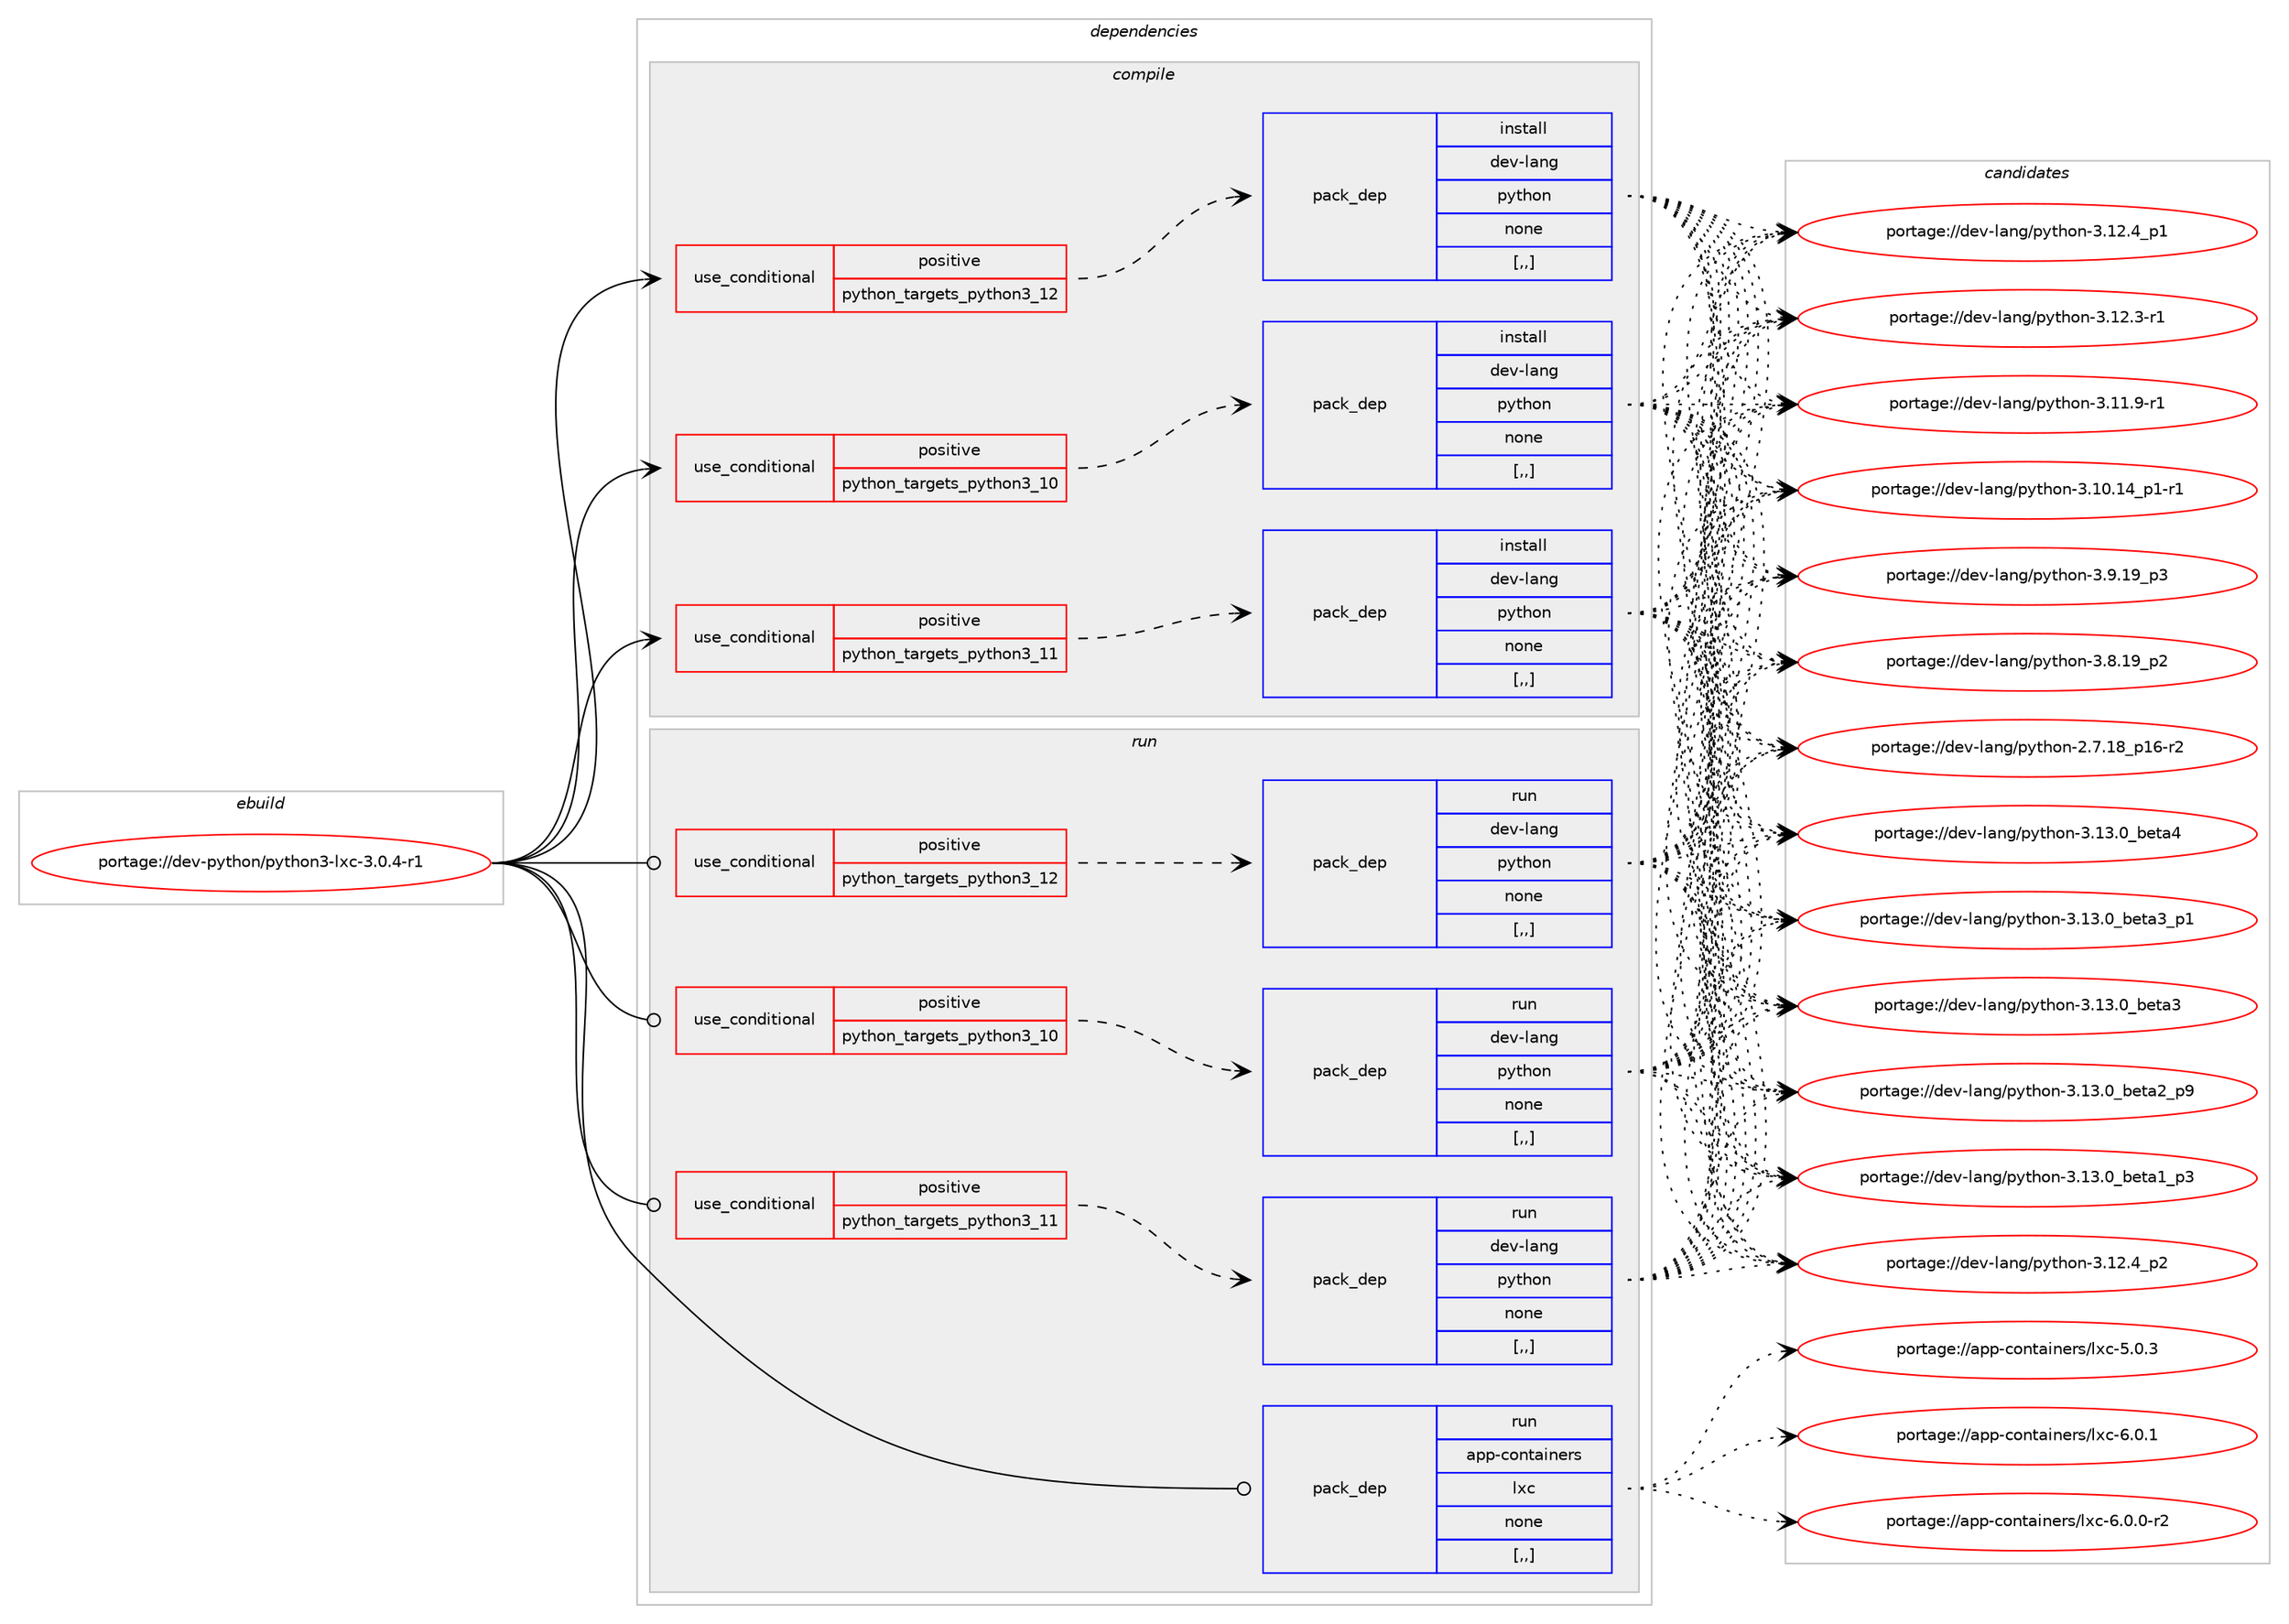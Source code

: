 digraph prolog {

# *************
# Graph options
# *************

newrank=true;
concentrate=true;
compound=true;
graph [rankdir=LR,fontname=Helvetica,fontsize=10,ranksep=1.5];#, ranksep=2.5, nodesep=0.2];
edge  [arrowhead=vee];
node  [fontname=Helvetica,fontsize=10];

# **********
# The ebuild
# **********

subgraph cluster_leftcol {
color=gray;
label=<<i>ebuild</i>>;
id [label="portage://dev-python/python3-lxc-3.0.4-r1", color=red, width=4, href="../dev-python/python3-lxc-3.0.4-r1.svg"];
}

# ****************
# The dependencies
# ****************

subgraph cluster_midcol {
color=gray;
label=<<i>dependencies</i>>;
subgraph cluster_compile {
fillcolor="#eeeeee";
style=filled;
label=<<i>compile</i>>;
subgraph cond38506 {
dependency160745 [label=<<TABLE BORDER="0" CELLBORDER="1" CELLSPACING="0" CELLPADDING="4"><TR><TD ROWSPAN="3" CELLPADDING="10">use_conditional</TD></TR><TR><TD>positive</TD></TR><TR><TD>python_targets_python3_10</TD></TR></TABLE>>, shape=none, color=red];
subgraph pack120968 {
dependency160746 [label=<<TABLE BORDER="0" CELLBORDER="1" CELLSPACING="0" CELLPADDING="4" WIDTH="220"><TR><TD ROWSPAN="6" CELLPADDING="30">pack_dep</TD></TR><TR><TD WIDTH="110">install</TD></TR><TR><TD>dev-lang</TD></TR><TR><TD>python</TD></TR><TR><TD>none</TD></TR><TR><TD>[,,]</TD></TR></TABLE>>, shape=none, color=blue];
}
dependency160745:e -> dependency160746:w [weight=20,style="dashed",arrowhead="vee"];
}
id:e -> dependency160745:w [weight=20,style="solid",arrowhead="vee"];
subgraph cond38507 {
dependency160747 [label=<<TABLE BORDER="0" CELLBORDER="1" CELLSPACING="0" CELLPADDING="4"><TR><TD ROWSPAN="3" CELLPADDING="10">use_conditional</TD></TR><TR><TD>positive</TD></TR><TR><TD>python_targets_python3_11</TD></TR></TABLE>>, shape=none, color=red];
subgraph pack120969 {
dependency160748 [label=<<TABLE BORDER="0" CELLBORDER="1" CELLSPACING="0" CELLPADDING="4" WIDTH="220"><TR><TD ROWSPAN="6" CELLPADDING="30">pack_dep</TD></TR><TR><TD WIDTH="110">install</TD></TR><TR><TD>dev-lang</TD></TR><TR><TD>python</TD></TR><TR><TD>none</TD></TR><TR><TD>[,,]</TD></TR></TABLE>>, shape=none, color=blue];
}
dependency160747:e -> dependency160748:w [weight=20,style="dashed",arrowhead="vee"];
}
id:e -> dependency160747:w [weight=20,style="solid",arrowhead="vee"];
subgraph cond38508 {
dependency160749 [label=<<TABLE BORDER="0" CELLBORDER="1" CELLSPACING="0" CELLPADDING="4"><TR><TD ROWSPAN="3" CELLPADDING="10">use_conditional</TD></TR><TR><TD>positive</TD></TR><TR><TD>python_targets_python3_12</TD></TR></TABLE>>, shape=none, color=red];
subgraph pack120970 {
dependency160750 [label=<<TABLE BORDER="0" CELLBORDER="1" CELLSPACING="0" CELLPADDING="4" WIDTH="220"><TR><TD ROWSPAN="6" CELLPADDING="30">pack_dep</TD></TR><TR><TD WIDTH="110">install</TD></TR><TR><TD>dev-lang</TD></TR><TR><TD>python</TD></TR><TR><TD>none</TD></TR><TR><TD>[,,]</TD></TR></TABLE>>, shape=none, color=blue];
}
dependency160749:e -> dependency160750:w [weight=20,style="dashed",arrowhead="vee"];
}
id:e -> dependency160749:w [weight=20,style="solid",arrowhead="vee"];
}
subgraph cluster_compileandrun {
fillcolor="#eeeeee";
style=filled;
label=<<i>compile and run</i>>;
}
subgraph cluster_run {
fillcolor="#eeeeee";
style=filled;
label=<<i>run</i>>;
subgraph cond38509 {
dependency160751 [label=<<TABLE BORDER="0" CELLBORDER="1" CELLSPACING="0" CELLPADDING="4"><TR><TD ROWSPAN="3" CELLPADDING="10">use_conditional</TD></TR><TR><TD>positive</TD></TR><TR><TD>python_targets_python3_10</TD></TR></TABLE>>, shape=none, color=red];
subgraph pack120971 {
dependency160752 [label=<<TABLE BORDER="0" CELLBORDER="1" CELLSPACING="0" CELLPADDING="4" WIDTH="220"><TR><TD ROWSPAN="6" CELLPADDING="30">pack_dep</TD></TR><TR><TD WIDTH="110">run</TD></TR><TR><TD>dev-lang</TD></TR><TR><TD>python</TD></TR><TR><TD>none</TD></TR><TR><TD>[,,]</TD></TR></TABLE>>, shape=none, color=blue];
}
dependency160751:e -> dependency160752:w [weight=20,style="dashed",arrowhead="vee"];
}
id:e -> dependency160751:w [weight=20,style="solid",arrowhead="odot"];
subgraph cond38510 {
dependency160753 [label=<<TABLE BORDER="0" CELLBORDER="1" CELLSPACING="0" CELLPADDING="4"><TR><TD ROWSPAN="3" CELLPADDING="10">use_conditional</TD></TR><TR><TD>positive</TD></TR><TR><TD>python_targets_python3_11</TD></TR></TABLE>>, shape=none, color=red];
subgraph pack120972 {
dependency160754 [label=<<TABLE BORDER="0" CELLBORDER="1" CELLSPACING="0" CELLPADDING="4" WIDTH="220"><TR><TD ROWSPAN="6" CELLPADDING="30">pack_dep</TD></TR><TR><TD WIDTH="110">run</TD></TR><TR><TD>dev-lang</TD></TR><TR><TD>python</TD></TR><TR><TD>none</TD></TR><TR><TD>[,,]</TD></TR></TABLE>>, shape=none, color=blue];
}
dependency160753:e -> dependency160754:w [weight=20,style="dashed",arrowhead="vee"];
}
id:e -> dependency160753:w [weight=20,style="solid",arrowhead="odot"];
subgraph cond38511 {
dependency160755 [label=<<TABLE BORDER="0" CELLBORDER="1" CELLSPACING="0" CELLPADDING="4"><TR><TD ROWSPAN="3" CELLPADDING="10">use_conditional</TD></TR><TR><TD>positive</TD></TR><TR><TD>python_targets_python3_12</TD></TR></TABLE>>, shape=none, color=red];
subgraph pack120973 {
dependency160756 [label=<<TABLE BORDER="0" CELLBORDER="1" CELLSPACING="0" CELLPADDING="4" WIDTH="220"><TR><TD ROWSPAN="6" CELLPADDING="30">pack_dep</TD></TR><TR><TD WIDTH="110">run</TD></TR><TR><TD>dev-lang</TD></TR><TR><TD>python</TD></TR><TR><TD>none</TD></TR><TR><TD>[,,]</TD></TR></TABLE>>, shape=none, color=blue];
}
dependency160755:e -> dependency160756:w [weight=20,style="dashed",arrowhead="vee"];
}
id:e -> dependency160755:w [weight=20,style="solid",arrowhead="odot"];
subgraph pack120974 {
dependency160757 [label=<<TABLE BORDER="0" CELLBORDER="1" CELLSPACING="0" CELLPADDING="4" WIDTH="220"><TR><TD ROWSPAN="6" CELLPADDING="30">pack_dep</TD></TR><TR><TD WIDTH="110">run</TD></TR><TR><TD>app-containers</TD></TR><TR><TD>lxc</TD></TR><TR><TD>none</TD></TR><TR><TD>[,,]</TD></TR></TABLE>>, shape=none, color=blue];
}
id:e -> dependency160757:w [weight=20,style="solid",arrowhead="odot"];
}
}

# **************
# The candidates
# **************

subgraph cluster_choices {
rank=same;
color=gray;
label=<<i>candidates</i>>;

subgraph choice120968 {
color=black;
nodesep=1;
choice1001011184510897110103471121211161041111104551464951464895981011169752 [label="portage://dev-lang/python-3.13.0_beta4", color=red, width=4,href="../dev-lang/python-3.13.0_beta4.svg"];
choice10010111845108971101034711212111610411111045514649514648959810111697519511249 [label="portage://dev-lang/python-3.13.0_beta3_p1", color=red, width=4,href="../dev-lang/python-3.13.0_beta3_p1.svg"];
choice1001011184510897110103471121211161041111104551464951464895981011169751 [label="portage://dev-lang/python-3.13.0_beta3", color=red, width=4,href="../dev-lang/python-3.13.0_beta3.svg"];
choice10010111845108971101034711212111610411111045514649514648959810111697509511257 [label="portage://dev-lang/python-3.13.0_beta2_p9", color=red, width=4,href="../dev-lang/python-3.13.0_beta2_p9.svg"];
choice10010111845108971101034711212111610411111045514649514648959810111697499511251 [label="portage://dev-lang/python-3.13.0_beta1_p3", color=red, width=4,href="../dev-lang/python-3.13.0_beta1_p3.svg"];
choice100101118451089711010347112121116104111110455146495046529511250 [label="portage://dev-lang/python-3.12.4_p2", color=red, width=4,href="../dev-lang/python-3.12.4_p2.svg"];
choice100101118451089711010347112121116104111110455146495046529511249 [label="portage://dev-lang/python-3.12.4_p1", color=red, width=4,href="../dev-lang/python-3.12.4_p1.svg"];
choice100101118451089711010347112121116104111110455146495046514511449 [label="portage://dev-lang/python-3.12.3-r1", color=red, width=4,href="../dev-lang/python-3.12.3-r1.svg"];
choice100101118451089711010347112121116104111110455146494946574511449 [label="portage://dev-lang/python-3.11.9-r1", color=red, width=4,href="../dev-lang/python-3.11.9-r1.svg"];
choice100101118451089711010347112121116104111110455146494846495295112494511449 [label="portage://dev-lang/python-3.10.14_p1-r1", color=red, width=4,href="../dev-lang/python-3.10.14_p1-r1.svg"];
choice100101118451089711010347112121116104111110455146574649579511251 [label="portage://dev-lang/python-3.9.19_p3", color=red, width=4,href="../dev-lang/python-3.9.19_p3.svg"];
choice100101118451089711010347112121116104111110455146564649579511250 [label="portage://dev-lang/python-3.8.19_p2", color=red, width=4,href="../dev-lang/python-3.8.19_p2.svg"];
choice100101118451089711010347112121116104111110455046554649569511249544511450 [label="portage://dev-lang/python-2.7.18_p16-r2", color=red, width=4,href="../dev-lang/python-2.7.18_p16-r2.svg"];
dependency160746:e -> choice1001011184510897110103471121211161041111104551464951464895981011169752:w [style=dotted,weight="100"];
dependency160746:e -> choice10010111845108971101034711212111610411111045514649514648959810111697519511249:w [style=dotted,weight="100"];
dependency160746:e -> choice1001011184510897110103471121211161041111104551464951464895981011169751:w [style=dotted,weight="100"];
dependency160746:e -> choice10010111845108971101034711212111610411111045514649514648959810111697509511257:w [style=dotted,weight="100"];
dependency160746:e -> choice10010111845108971101034711212111610411111045514649514648959810111697499511251:w [style=dotted,weight="100"];
dependency160746:e -> choice100101118451089711010347112121116104111110455146495046529511250:w [style=dotted,weight="100"];
dependency160746:e -> choice100101118451089711010347112121116104111110455146495046529511249:w [style=dotted,weight="100"];
dependency160746:e -> choice100101118451089711010347112121116104111110455146495046514511449:w [style=dotted,weight="100"];
dependency160746:e -> choice100101118451089711010347112121116104111110455146494946574511449:w [style=dotted,weight="100"];
dependency160746:e -> choice100101118451089711010347112121116104111110455146494846495295112494511449:w [style=dotted,weight="100"];
dependency160746:e -> choice100101118451089711010347112121116104111110455146574649579511251:w [style=dotted,weight="100"];
dependency160746:e -> choice100101118451089711010347112121116104111110455146564649579511250:w [style=dotted,weight="100"];
dependency160746:e -> choice100101118451089711010347112121116104111110455046554649569511249544511450:w [style=dotted,weight="100"];
}
subgraph choice120969 {
color=black;
nodesep=1;
choice1001011184510897110103471121211161041111104551464951464895981011169752 [label="portage://dev-lang/python-3.13.0_beta4", color=red, width=4,href="../dev-lang/python-3.13.0_beta4.svg"];
choice10010111845108971101034711212111610411111045514649514648959810111697519511249 [label="portage://dev-lang/python-3.13.0_beta3_p1", color=red, width=4,href="../dev-lang/python-3.13.0_beta3_p1.svg"];
choice1001011184510897110103471121211161041111104551464951464895981011169751 [label="portage://dev-lang/python-3.13.0_beta3", color=red, width=4,href="../dev-lang/python-3.13.0_beta3.svg"];
choice10010111845108971101034711212111610411111045514649514648959810111697509511257 [label="portage://dev-lang/python-3.13.0_beta2_p9", color=red, width=4,href="../dev-lang/python-3.13.0_beta2_p9.svg"];
choice10010111845108971101034711212111610411111045514649514648959810111697499511251 [label="portage://dev-lang/python-3.13.0_beta1_p3", color=red, width=4,href="../dev-lang/python-3.13.0_beta1_p3.svg"];
choice100101118451089711010347112121116104111110455146495046529511250 [label="portage://dev-lang/python-3.12.4_p2", color=red, width=4,href="../dev-lang/python-3.12.4_p2.svg"];
choice100101118451089711010347112121116104111110455146495046529511249 [label="portage://dev-lang/python-3.12.4_p1", color=red, width=4,href="../dev-lang/python-3.12.4_p1.svg"];
choice100101118451089711010347112121116104111110455146495046514511449 [label="portage://dev-lang/python-3.12.3-r1", color=red, width=4,href="../dev-lang/python-3.12.3-r1.svg"];
choice100101118451089711010347112121116104111110455146494946574511449 [label="portage://dev-lang/python-3.11.9-r1", color=red, width=4,href="../dev-lang/python-3.11.9-r1.svg"];
choice100101118451089711010347112121116104111110455146494846495295112494511449 [label="portage://dev-lang/python-3.10.14_p1-r1", color=red, width=4,href="../dev-lang/python-3.10.14_p1-r1.svg"];
choice100101118451089711010347112121116104111110455146574649579511251 [label="portage://dev-lang/python-3.9.19_p3", color=red, width=4,href="../dev-lang/python-3.9.19_p3.svg"];
choice100101118451089711010347112121116104111110455146564649579511250 [label="portage://dev-lang/python-3.8.19_p2", color=red, width=4,href="../dev-lang/python-3.8.19_p2.svg"];
choice100101118451089711010347112121116104111110455046554649569511249544511450 [label="portage://dev-lang/python-2.7.18_p16-r2", color=red, width=4,href="../dev-lang/python-2.7.18_p16-r2.svg"];
dependency160748:e -> choice1001011184510897110103471121211161041111104551464951464895981011169752:w [style=dotted,weight="100"];
dependency160748:e -> choice10010111845108971101034711212111610411111045514649514648959810111697519511249:w [style=dotted,weight="100"];
dependency160748:e -> choice1001011184510897110103471121211161041111104551464951464895981011169751:w [style=dotted,weight="100"];
dependency160748:e -> choice10010111845108971101034711212111610411111045514649514648959810111697509511257:w [style=dotted,weight="100"];
dependency160748:e -> choice10010111845108971101034711212111610411111045514649514648959810111697499511251:w [style=dotted,weight="100"];
dependency160748:e -> choice100101118451089711010347112121116104111110455146495046529511250:w [style=dotted,weight="100"];
dependency160748:e -> choice100101118451089711010347112121116104111110455146495046529511249:w [style=dotted,weight="100"];
dependency160748:e -> choice100101118451089711010347112121116104111110455146495046514511449:w [style=dotted,weight="100"];
dependency160748:e -> choice100101118451089711010347112121116104111110455146494946574511449:w [style=dotted,weight="100"];
dependency160748:e -> choice100101118451089711010347112121116104111110455146494846495295112494511449:w [style=dotted,weight="100"];
dependency160748:e -> choice100101118451089711010347112121116104111110455146574649579511251:w [style=dotted,weight="100"];
dependency160748:e -> choice100101118451089711010347112121116104111110455146564649579511250:w [style=dotted,weight="100"];
dependency160748:e -> choice100101118451089711010347112121116104111110455046554649569511249544511450:w [style=dotted,weight="100"];
}
subgraph choice120970 {
color=black;
nodesep=1;
choice1001011184510897110103471121211161041111104551464951464895981011169752 [label="portage://dev-lang/python-3.13.0_beta4", color=red, width=4,href="../dev-lang/python-3.13.0_beta4.svg"];
choice10010111845108971101034711212111610411111045514649514648959810111697519511249 [label="portage://dev-lang/python-3.13.0_beta3_p1", color=red, width=4,href="../dev-lang/python-3.13.0_beta3_p1.svg"];
choice1001011184510897110103471121211161041111104551464951464895981011169751 [label="portage://dev-lang/python-3.13.0_beta3", color=red, width=4,href="../dev-lang/python-3.13.0_beta3.svg"];
choice10010111845108971101034711212111610411111045514649514648959810111697509511257 [label="portage://dev-lang/python-3.13.0_beta2_p9", color=red, width=4,href="../dev-lang/python-3.13.0_beta2_p9.svg"];
choice10010111845108971101034711212111610411111045514649514648959810111697499511251 [label="portage://dev-lang/python-3.13.0_beta1_p3", color=red, width=4,href="../dev-lang/python-3.13.0_beta1_p3.svg"];
choice100101118451089711010347112121116104111110455146495046529511250 [label="portage://dev-lang/python-3.12.4_p2", color=red, width=4,href="../dev-lang/python-3.12.4_p2.svg"];
choice100101118451089711010347112121116104111110455146495046529511249 [label="portage://dev-lang/python-3.12.4_p1", color=red, width=4,href="../dev-lang/python-3.12.4_p1.svg"];
choice100101118451089711010347112121116104111110455146495046514511449 [label="portage://dev-lang/python-3.12.3-r1", color=red, width=4,href="../dev-lang/python-3.12.3-r1.svg"];
choice100101118451089711010347112121116104111110455146494946574511449 [label="portage://dev-lang/python-3.11.9-r1", color=red, width=4,href="../dev-lang/python-3.11.9-r1.svg"];
choice100101118451089711010347112121116104111110455146494846495295112494511449 [label="portage://dev-lang/python-3.10.14_p1-r1", color=red, width=4,href="../dev-lang/python-3.10.14_p1-r1.svg"];
choice100101118451089711010347112121116104111110455146574649579511251 [label="portage://dev-lang/python-3.9.19_p3", color=red, width=4,href="../dev-lang/python-3.9.19_p3.svg"];
choice100101118451089711010347112121116104111110455146564649579511250 [label="portage://dev-lang/python-3.8.19_p2", color=red, width=4,href="../dev-lang/python-3.8.19_p2.svg"];
choice100101118451089711010347112121116104111110455046554649569511249544511450 [label="portage://dev-lang/python-2.7.18_p16-r2", color=red, width=4,href="../dev-lang/python-2.7.18_p16-r2.svg"];
dependency160750:e -> choice1001011184510897110103471121211161041111104551464951464895981011169752:w [style=dotted,weight="100"];
dependency160750:e -> choice10010111845108971101034711212111610411111045514649514648959810111697519511249:w [style=dotted,weight="100"];
dependency160750:e -> choice1001011184510897110103471121211161041111104551464951464895981011169751:w [style=dotted,weight="100"];
dependency160750:e -> choice10010111845108971101034711212111610411111045514649514648959810111697509511257:w [style=dotted,weight="100"];
dependency160750:e -> choice10010111845108971101034711212111610411111045514649514648959810111697499511251:w [style=dotted,weight="100"];
dependency160750:e -> choice100101118451089711010347112121116104111110455146495046529511250:w [style=dotted,weight="100"];
dependency160750:e -> choice100101118451089711010347112121116104111110455146495046529511249:w [style=dotted,weight="100"];
dependency160750:e -> choice100101118451089711010347112121116104111110455146495046514511449:w [style=dotted,weight="100"];
dependency160750:e -> choice100101118451089711010347112121116104111110455146494946574511449:w [style=dotted,weight="100"];
dependency160750:e -> choice100101118451089711010347112121116104111110455146494846495295112494511449:w [style=dotted,weight="100"];
dependency160750:e -> choice100101118451089711010347112121116104111110455146574649579511251:w [style=dotted,weight="100"];
dependency160750:e -> choice100101118451089711010347112121116104111110455146564649579511250:w [style=dotted,weight="100"];
dependency160750:e -> choice100101118451089711010347112121116104111110455046554649569511249544511450:w [style=dotted,weight="100"];
}
subgraph choice120971 {
color=black;
nodesep=1;
choice1001011184510897110103471121211161041111104551464951464895981011169752 [label="portage://dev-lang/python-3.13.0_beta4", color=red, width=4,href="../dev-lang/python-3.13.0_beta4.svg"];
choice10010111845108971101034711212111610411111045514649514648959810111697519511249 [label="portage://dev-lang/python-3.13.0_beta3_p1", color=red, width=4,href="../dev-lang/python-3.13.0_beta3_p1.svg"];
choice1001011184510897110103471121211161041111104551464951464895981011169751 [label="portage://dev-lang/python-3.13.0_beta3", color=red, width=4,href="../dev-lang/python-3.13.0_beta3.svg"];
choice10010111845108971101034711212111610411111045514649514648959810111697509511257 [label="portage://dev-lang/python-3.13.0_beta2_p9", color=red, width=4,href="../dev-lang/python-3.13.0_beta2_p9.svg"];
choice10010111845108971101034711212111610411111045514649514648959810111697499511251 [label="portage://dev-lang/python-3.13.0_beta1_p3", color=red, width=4,href="../dev-lang/python-3.13.0_beta1_p3.svg"];
choice100101118451089711010347112121116104111110455146495046529511250 [label="portage://dev-lang/python-3.12.4_p2", color=red, width=4,href="../dev-lang/python-3.12.4_p2.svg"];
choice100101118451089711010347112121116104111110455146495046529511249 [label="portage://dev-lang/python-3.12.4_p1", color=red, width=4,href="../dev-lang/python-3.12.4_p1.svg"];
choice100101118451089711010347112121116104111110455146495046514511449 [label="portage://dev-lang/python-3.12.3-r1", color=red, width=4,href="../dev-lang/python-3.12.3-r1.svg"];
choice100101118451089711010347112121116104111110455146494946574511449 [label="portage://dev-lang/python-3.11.9-r1", color=red, width=4,href="../dev-lang/python-3.11.9-r1.svg"];
choice100101118451089711010347112121116104111110455146494846495295112494511449 [label="portage://dev-lang/python-3.10.14_p1-r1", color=red, width=4,href="../dev-lang/python-3.10.14_p1-r1.svg"];
choice100101118451089711010347112121116104111110455146574649579511251 [label="portage://dev-lang/python-3.9.19_p3", color=red, width=4,href="../dev-lang/python-3.9.19_p3.svg"];
choice100101118451089711010347112121116104111110455146564649579511250 [label="portage://dev-lang/python-3.8.19_p2", color=red, width=4,href="../dev-lang/python-3.8.19_p2.svg"];
choice100101118451089711010347112121116104111110455046554649569511249544511450 [label="portage://dev-lang/python-2.7.18_p16-r2", color=red, width=4,href="../dev-lang/python-2.7.18_p16-r2.svg"];
dependency160752:e -> choice1001011184510897110103471121211161041111104551464951464895981011169752:w [style=dotted,weight="100"];
dependency160752:e -> choice10010111845108971101034711212111610411111045514649514648959810111697519511249:w [style=dotted,weight="100"];
dependency160752:e -> choice1001011184510897110103471121211161041111104551464951464895981011169751:w [style=dotted,weight="100"];
dependency160752:e -> choice10010111845108971101034711212111610411111045514649514648959810111697509511257:w [style=dotted,weight="100"];
dependency160752:e -> choice10010111845108971101034711212111610411111045514649514648959810111697499511251:w [style=dotted,weight="100"];
dependency160752:e -> choice100101118451089711010347112121116104111110455146495046529511250:w [style=dotted,weight="100"];
dependency160752:e -> choice100101118451089711010347112121116104111110455146495046529511249:w [style=dotted,weight="100"];
dependency160752:e -> choice100101118451089711010347112121116104111110455146495046514511449:w [style=dotted,weight="100"];
dependency160752:e -> choice100101118451089711010347112121116104111110455146494946574511449:w [style=dotted,weight="100"];
dependency160752:e -> choice100101118451089711010347112121116104111110455146494846495295112494511449:w [style=dotted,weight="100"];
dependency160752:e -> choice100101118451089711010347112121116104111110455146574649579511251:w [style=dotted,weight="100"];
dependency160752:e -> choice100101118451089711010347112121116104111110455146564649579511250:w [style=dotted,weight="100"];
dependency160752:e -> choice100101118451089711010347112121116104111110455046554649569511249544511450:w [style=dotted,weight="100"];
}
subgraph choice120972 {
color=black;
nodesep=1;
choice1001011184510897110103471121211161041111104551464951464895981011169752 [label="portage://dev-lang/python-3.13.0_beta4", color=red, width=4,href="../dev-lang/python-3.13.0_beta4.svg"];
choice10010111845108971101034711212111610411111045514649514648959810111697519511249 [label="portage://dev-lang/python-3.13.0_beta3_p1", color=red, width=4,href="../dev-lang/python-3.13.0_beta3_p1.svg"];
choice1001011184510897110103471121211161041111104551464951464895981011169751 [label="portage://dev-lang/python-3.13.0_beta3", color=red, width=4,href="../dev-lang/python-3.13.0_beta3.svg"];
choice10010111845108971101034711212111610411111045514649514648959810111697509511257 [label="portage://dev-lang/python-3.13.0_beta2_p9", color=red, width=4,href="../dev-lang/python-3.13.0_beta2_p9.svg"];
choice10010111845108971101034711212111610411111045514649514648959810111697499511251 [label="portage://dev-lang/python-3.13.0_beta1_p3", color=red, width=4,href="../dev-lang/python-3.13.0_beta1_p3.svg"];
choice100101118451089711010347112121116104111110455146495046529511250 [label="portage://dev-lang/python-3.12.4_p2", color=red, width=4,href="../dev-lang/python-3.12.4_p2.svg"];
choice100101118451089711010347112121116104111110455146495046529511249 [label="portage://dev-lang/python-3.12.4_p1", color=red, width=4,href="../dev-lang/python-3.12.4_p1.svg"];
choice100101118451089711010347112121116104111110455146495046514511449 [label="portage://dev-lang/python-3.12.3-r1", color=red, width=4,href="../dev-lang/python-3.12.3-r1.svg"];
choice100101118451089711010347112121116104111110455146494946574511449 [label="portage://dev-lang/python-3.11.9-r1", color=red, width=4,href="../dev-lang/python-3.11.9-r1.svg"];
choice100101118451089711010347112121116104111110455146494846495295112494511449 [label="portage://dev-lang/python-3.10.14_p1-r1", color=red, width=4,href="../dev-lang/python-3.10.14_p1-r1.svg"];
choice100101118451089711010347112121116104111110455146574649579511251 [label="portage://dev-lang/python-3.9.19_p3", color=red, width=4,href="../dev-lang/python-3.9.19_p3.svg"];
choice100101118451089711010347112121116104111110455146564649579511250 [label="portage://dev-lang/python-3.8.19_p2", color=red, width=4,href="../dev-lang/python-3.8.19_p2.svg"];
choice100101118451089711010347112121116104111110455046554649569511249544511450 [label="portage://dev-lang/python-2.7.18_p16-r2", color=red, width=4,href="../dev-lang/python-2.7.18_p16-r2.svg"];
dependency160754:e -> choice1001011184510897110103471121211161041111104551464951464895981011169752:w [style=dotted,weight="100"];
dependency160754:e -> choice10010111845108971101034711212111610411111045514649514648959810111697519511249:w [style=dotted,weight="100"];
dependency160754:e -> choice1001011184510897110103471121211161041111104551464951464895981011169751:w [style=dotted,weight="100"];
dependency160754:e -> choice10010111845108971101034711212111610411111045514649514648959810111697509511257:w [style=dotted,weight="100"];
dependency160754:e -> choice10010111845108971101034711212111610411111045514649514648959810111697499511251:w [style=dotted,weight="100"];
dependency160754:e -> choice100101118451089711010347112121116104111110455146495046529511250:w [style=dotted,weight="100"];
dependency160754:e -> choice100101118451089711010347112121116104111110455146495046529511249:w [style=dotted,weight="100"];
dependency160754:e -> choice100101118451089711010347112121116104111110455146495046514511449:w [style=dotted,weight="100"];
dependency160754:e -> choice100101118451089711010347112121116104111110455146494946574511449:w [style=dotted,weight="100"];
dependency160754:e -> choice100101118451089711010347112121116104111110455146494846495295112494511449:w [style=dotted,weight="100"];
dependency160754:e -> choice100101118451089711010347112121116104111110455146574649579511251:w [style=dotted,weight="100"];
dependency160754:e -> choice100101118451089711010347112121116104111110455146564649579511250:w [style=dotted,weight="100"];
dependency160754:e -> choice100101118451089711010347112121116104111110455046554649569511249544511450:w [style=dotted,weight="100"];
}
subgraph choice120973 {
color=black;
nodesep=1;
choice1001011184510897110103471121211161041111104551464951464895981011169752 [label="portage://dev-lang/python-3.13.0_beta4", color=red, width=4,href="../dev-lang/python-3.13.0_beta4.svg"];
choice10010111845108971101034711212111610411111045514649514648959810111697519511249 [label="portage://dev-lang/python-3.13.0_beta3_p1", color=red, width=4,href="../dev-lang/python-3.13.0_beta3_p1.svg"];
choice1001011184510897110103471121211161041111104551464951464895981011169751 [label="portage://dev-lang/python-3.13.0_beta3", color=red, width=4,href="../dev-lang/python-3.13.0_beta3.svg"];
choice10010111845108971101034711212111610411111045514649514648959810111697509511257 [label="portage://dev-lang/python-3.13.0_beta2_p9", color=red, width=4,href="../dev-lang/python-3.13.0_beta2_p9.svg"];
choice10010111845108971101034711212111610411111045514649514648959810111697499511251 [label="portage://dev-lang/python-3.13.0_beta1_p3", color=red, width=4,href="../dev-lang/python-3.13.0_beta1_p3.svg"];
choice100101118451089711010347112121116104111110455146495046529511250 [label="portage://dev-lang/python-3.12.4_p2", color=red, width=4,href="../dev-lang/python-3.12.4_p2.svg"];
choice100101118451089711010347112121116104111110455146495046529511249 [label="portage://dev-lang/python-3.12.4_p1", color=red, width=4,href="../dev-lang/python-3.12.4_p1.svg"];
choice100101118451089711010347112121116104111110455146495046514511449 [label="portage://dev-lang/python-3.12.3-r1", color=red, width=4,href="../dev-lang/python-3.12.3-r1.svg"];
choice100101118451089711010347112121116104111110455146494946574511449 [label="portage://dev-lang/python-3.11.9-r1", color=red, width=4,href="../dev-lang/python-3.11.9-r1.svg"];
choice100101118451089711010347112121116104111110455146494846495295112494511449 [label="portage://dev-lang/python-3.10.14_p1-r1", color=red, width=4,href="../dev-lang/python-3.10.14_p1-r1.svg"];
choice100101118451089711010347112121116104111110455146574649579511251 [label="portage://dev-lang/python-3.9.19_p3", color=red, width=4,href="../dev-lang/python-3.9.19_p3.svg"];
choice100101118451089711010347112121116104111110455146564649579511250 [label="portage://dev-lang/python-3.8.19_p2", color=red, width=4,href="../dev-lang/python-3.8.19_p2.svg"];
choice100101118451089711010347112121116104111110455046554649569511249544511450 [label="portage://dev-lang/python-2.7.18_p16-r2", color=red, width=4,href="../dev-lang/python-2.7.18_p16-r2.svg"];
dependency160756:e -> choice1001011184510897110103471121211161041111104551464951464895981011169752:w [style=dotted,weight="100"];
dependency160756:e -> choice10010111845108971101034711212111610411111045514649514648959810111697519511249:w [style=dotted,weight="100"];
dependency160756:e -> choice1001011184510897110103471121211161041111104551464951464895981011169751:w [style=dotted,weight="100"];
dependency160756:e -> choice10010111845108971101034711212111610411111045514649514648959810111697509511257:w [style=dotted,weight="100"];
dependency160756:e -> choice10010111845108971101034711212111610411111045514649514648959810111697499511251:w [style=dotted,weight="100"];
dependency160756:e -> choice100101118451089711010347112121116104111110455146495046529511250:w [style=dotted,weight="100"];
dependency160756:e -> choice100101118451089711010347112121116104111110455146495046529511249:w [style=dotted,weight="100"];
dependency160756:e -> choice100101118451089711010347112121116104111110455146495046514511449:w [style=dotted,weight="100"];
dependency160756:e -> choice100101118451089711010347112121116104111110455146494946574511449:w [style=dotted,weight="100"];
dependency160756:e -> choice100101118451089711010347112121116104111110455146494846495295112494511449:w [style=dotted,weight="100"];
dependency160756:e -> choice100101118451089711010347112121116104111110455146574649579511251:w [style=dotted,weight="100"];
dependency160756:e -> choice100101118451089711010347112121116104111110455146564649579511250:w [style=dotted,weight="100"];
dependency160756:e -> choice100101118451089711010347112121116104111110455046554649569511249544511450:w [style=dotted,weight="100"];
}
subgraph choice120974 {
color=black;
nodesep=1;
choice971121124599111110116971051101011141154710812099455446484649 [label="portage://app-containers/lxc-6.0.1", color=red, width=4,href="../app-containers/lxc-6.0.1.svg"];
choice9711211245991111101169710511010111411547108120994554464846484511450 [label="portage://app-containers/lxc-6.0.0-r2", color=red, width=4,href="../app-containers/lxc-6.0.0-r2.svg"];
choice971121124599111110116971051101011141154710812099455346484651 [label="portage://app-containers/lxc-5.0.3", color=red, width=4,href="../app-containers/lxc-5.0.3.svg"];
dependency160757:e -> choice971121124599111110116971051101011141154710812099455446484649:w [style=dotted,weight="100"];
dependency160757:e -> choice9711211245991111101169710511010111411547108120994554464846484511450:w [style=dotted,weight="100"];
dependency160757:e -> choice971121124599111110116971051101011141154710812099455346484651:w [style=dotted,weight="100"];
}
}

}
